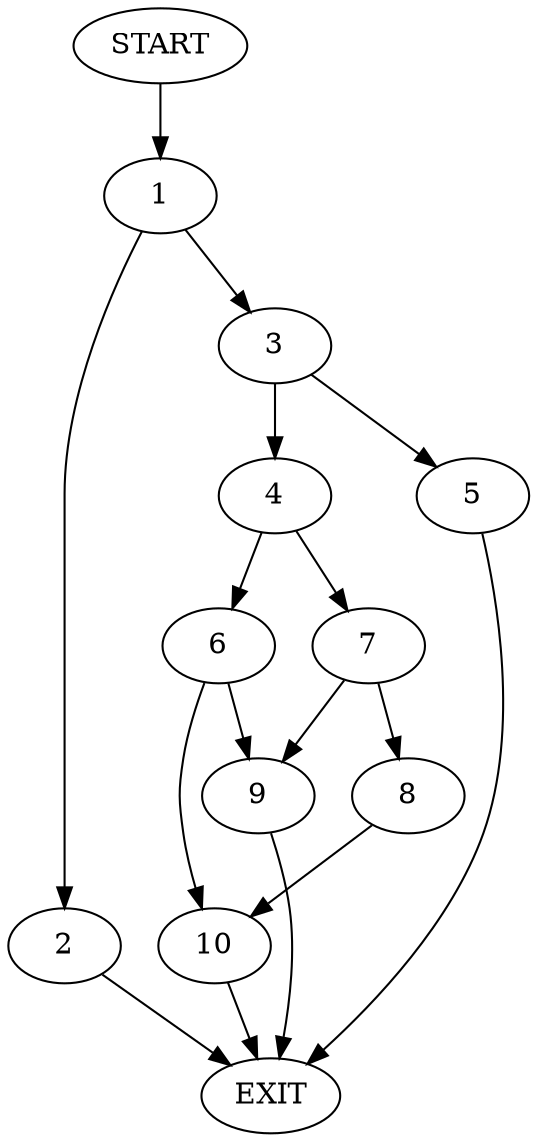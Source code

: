 digraph {
0 [label="START"]
11 [label="EXIT"]
0 -> 1
1 -> 2
1 -> 3
3 -> 4
3 -> 5
2 -> 11
5 -> 11
4 -> 6
4 -> 7
7 -> 8
7 -> 9
6 -> 10
6 -> 9
8 -> 10
9 -> 11
10 -> 11
}
